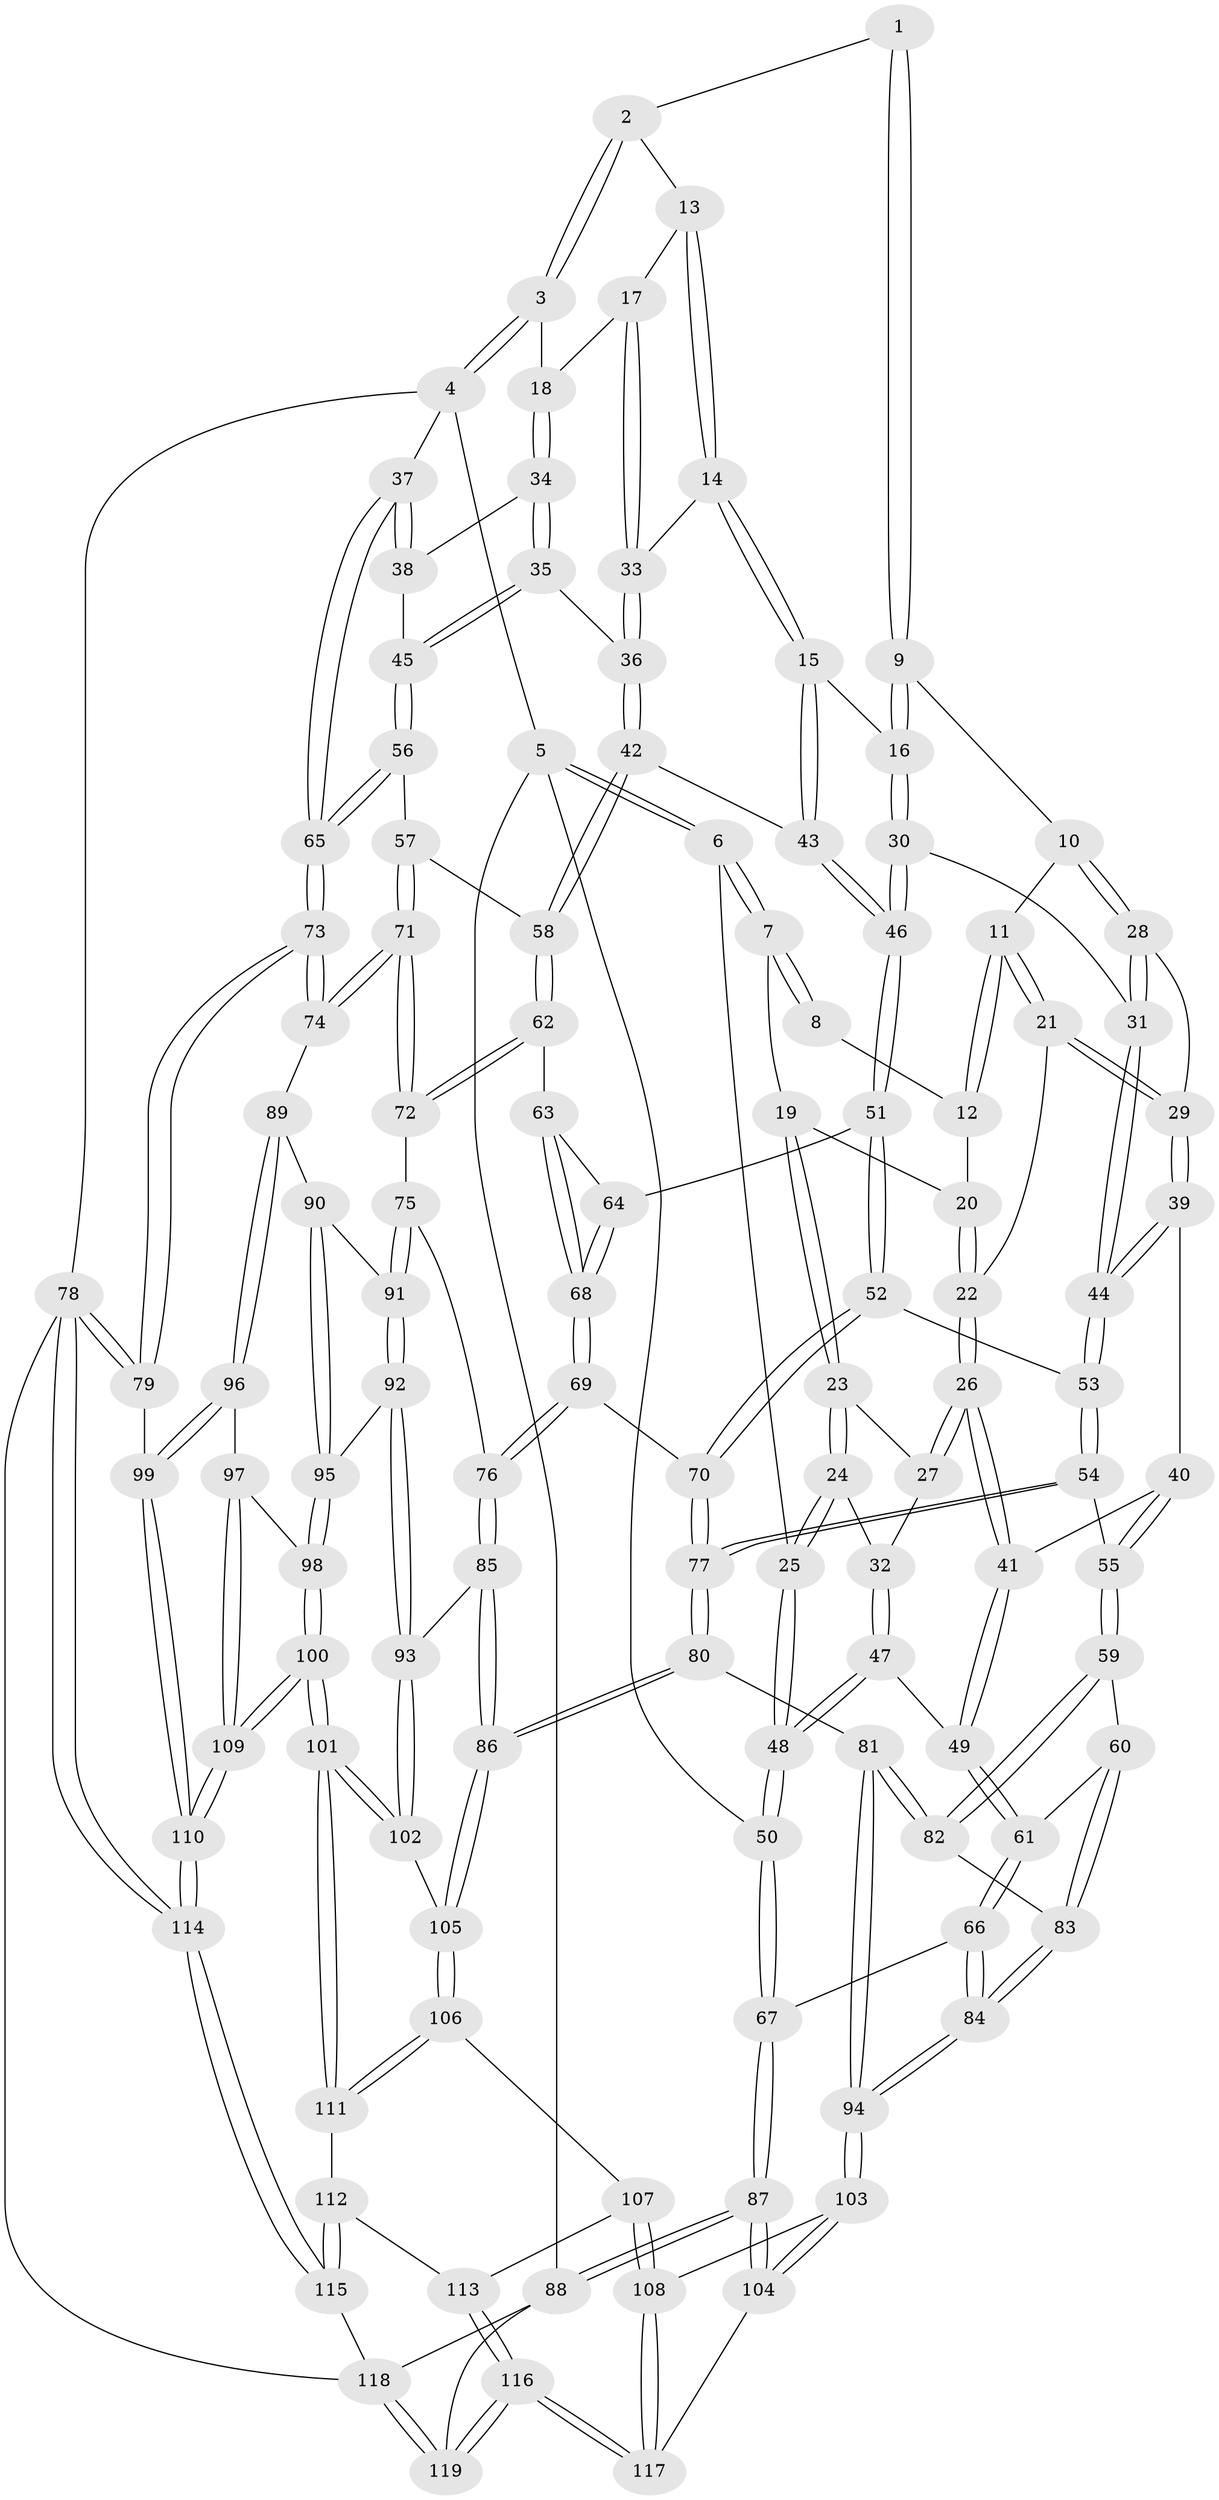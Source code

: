 // coarse degree distribution, {3: 0.12857142857142856, 4: 0.5571428571428572, 6: 0.07142857142857142, 5: 0.21428571428571427, 2: 0.02857142857142857}
// Generated by graph-tools (version 1.1) at 2025/42/03/06/25 10:42:26]
// undirected, 119 vertices, 294 edges
graph export_dot {
graph [start="1"]
  node [color=gray90,style=filled];
  1 [pos="+0.4515104446901412+0"];
  2 [pos="+0.6573351389217734+0"];
  3 [pos="+1+0"];
  4 [pos="+1+0"];
  5 [pos="+0+0"];
  6 [pos="+0+0"];
  7 [pos="+0+0"];
  8 [pos="+0.36476368284315375+0"];
  9 [pos="+0.42724270480128557+0"];
  10 [pos="+0.41643404358014025+0.018436627629864318"];
  11 [pos="+0.3107829611138849+0.04625133316169851"];
  12 [pos="+0.28971358548181697+0.03182904904293485"];
  13 [pos="+0.6574949829840915+0"];
  14 [pos="+0.6063181344963523+0.08784686159034101"];
  15 [pos="+0.5990473225745065+0.09587905663680249"];
  16 [pos="+0.5844998841517905+0.10373497051289358"];
  17 [pos="+0.7492155722630638+0.07710551628732486"];
  18 [pos="+0.7860252563061108+0.08462818163718429"];
  19 [pos="+0.1502541672408429+0"];
  20 [pos="+0.2573756022609627+0.036880997635447006"];
  21 [pos="+0.29997667486114243+0.10134999508061564"];
  22 [pos="+0.25917724697077754+0.10796728396400963"];
  23 [pos="+0.15671868041082085+0.025930882019044164"];
  24 [pos="+0.08284689736359156+0.1406381913799009"];
  25 [pos="+0.06424419761839419+0.13962501743248448"];
  26 [pos="+0.21925874124208442+0.13894247128949666"];
  27 [pos="+0.18311469341363773+0.08222634210871826"];
  28 [pos="+0.416736057652192+0.041860479556864845"];
  29 [pos="+0.3532464882789138+0.12733174782332735"];
  30 [pos="+0.5324740926175137+0.1528298387085538"];
  31 [pos="+0.5051741415246175+0.16875079207636778"];
  32 [pos="+0.09645860690705231+0.14847437344562175"];
  33 [pos="+0.7098113207089045+0.11490457665889081"];
  34 [pos="+0.829890235519661+0.12334313040010597"];
  35 [pos="+0.8304200152663319+0.18834374119839573"];
  36 [pos="+0.7298544644978787+0.1981114423008568"];
  37 [pos="+1+0"];
  38 [pos="+1+0"];
  39 [pos="+0.35623540197809517+0.15901950890116984"];
  40 [pos="+0.321771370430414+0.20369237260406314"];
  41 [pos="+0.20951828034654582+0.20082331326563846"];
  42 [pos="+0.703204756363795+0.2284199675610119"];
  43 [pos="+0.673301867617322+0.23136543581964092"];
  44 [pos="+0.48879203876449023+0.20247428977401477"];
  45 [pos="+0.8667117984547164+0.22246008785561328"];
  46 [pos="+0.6558485440622579+0.24143590085576494"];
  47 [pos="+0.19001584079755346+0.21894656056702066"];
  48 [pos="+0+0.29601133451433315"];
  49 [pos="+0.19164698504569372+0.2194068299765123"];
  50 [pos="+0+0.3094558922264115"];
  51 [pos="+0.6212710394686416+0.27824950702917167"];
  52 [pos="+0.5651424614070676+0.30712937675862984"];
  53 [pos="+0.4874136658831125+0.254244747230901"];
  54 [pos="+0.3909348662345521+0.32288865835272174"];
  55 [pos="+0.3841953752297139+0.3241498952779193"];
  56 [pos="+0.8742281394893511+0.2355435413352317"];
  57 [pos="+0.843100509128574+0.3004982729125675"];
  58 [pos="+0.7479144238721913+0.3133459873442793"];
  59 [pos="+0.357580593630704+0.34576596950062494"];
  60 [pos="+0.33758086802298565+0.348406903270231"];
  61 [pos="+0.19747830201591815+0.2835672607285829"];
  62 [pos="+0.7408131972727495+0.32720128378892993"];
  63 [pos="+0.7097662194813547+0.3376730519758336"];
  64 [pos="+0.656415660929272+0.3115193586321935"];
  65 [pos="+1+0.275781014284071"];
  66 [pos="+0.07734255819933472+0.4735501598246732"];
  67 [pos="+0+0.41723274122137877"];
  68 [pos="+0.6643466306675765+0.37886398449554226"];
  69 [pos="+0.6290854042609392+0.4252420773665854"];
  70 [pos="+0.58265087513024+0.41647880692512873"];
  71 [pos="+0.8941426126867472+0.462962176936605"];
  72 [pos="+0.7716170814981878+0.4712214704965961"];
  73 [pos="+1+0.4322628131030541"];
  74 [pos="+0.9191376016169446+0.4739690878191994"];
  75 [pos="+0.7476226349360421+0.4834148472494599"];
  76 [pos="+0.7217407570372801+0.4867184086039154"];
  77 [pos="+0.5252170331859454+0.46390466078326403"];
  78 [pos="+1+1"];
  79 [pos="+1+0.7317180139851955"];
  80 [pos="+0.47932982142087155+0.5633003009590148"];
  81 [pos="+0.3913893374115063+0.5518814778115659"];
  82 [pos="+0.3839209367685329+0.5159138117772435"];
  83 [pos="+0.27580288980681306+0.4106296652290823"];
  84 [pos="+0.13906112382868047+0.5239823174810201"];
  85 [pos="+0.6527510670832719+0.5893844845765484"];
  86 [pos="+0.5235652539683352+0.6229153618056535"];
  87 [pos="+0+0.8715426479746595"];
  88 [pos="+0+0.8848097772035081"];
  89 [pos="+0.89105388591388+0.5805562750764905"];
  90 [pos="+0.8482759604218065+0.6085006939625575"];
  91 [pos="+0.7631044478831395+0.5506045625399123"];
  92 [pos="+0.7771159481101518+0.6364396091363248"];
  93 [pos="+0.7183266595359769+0.6535101611336125"];
  94 [pos="+0.20423287814110122+0.6192455379011977"];
  95 [pos="+0.8002552558449396+0.6444565430099669"];
  96 [pos="+0.9304363534140032+0.6828821921419014"];
  97 [pos="+0.8805621082071833+0.6989590505628556"];
  98 [pos="+0.8096264249542997+0.6691123052389365"];
  99 [pos="+0.9562301016204233+0.6989574062519193"];
  100 [pos="+0.7632527922886696+0.8637022073252818"];
  101 [pos="+0.7010424894218695+0.8022018682292192"];
  102 [pos="+0.707083966011033+0.702564100846866"];
  103 [pos="+0.2007823836823932+0.6706979244593552"];
  104 [pos="+0+0.829117834481339"];
  105 [pos="+0.5235709538118716+0.6230552201697567"];
  106 [pos="+0.5222364434573317+0.675728967129618"];
  107 [pos="+0.3645992697004478+0.745184963744765"];
  108 [pos="+0.24510621681428013+0.7619120461477724"];
  109 [pos="+0.7728091135680796+0.8788174770571534"];
  110 [pos="+0.8057829368822178+0.9569321625288155"];
  111 [pos="+0.5502583197183094+0.7547789703375865"];
  112 [pos="+0.5071956378993179+0.8258425537782393"];
  113 [pos="+0.49350242378816356+0.8324463634952234"];
  114 [pos="+0.8580585125712866+1"];
  115 [pos="+0.7081424086795142+1"];
  116 [pos="+0.282682816165902+0.9953109814193519"];
  117 [pos="+0.263383088470013+0.9514386429734629"];
  118 [pos="+0.30614778548626365+1"];
  119 [pos="+0.2845067128809268+1"];
  1 -- 2;
  1 -- 9;
  1 -- 9;
  2 -- 3;
  2 -- 3;
  2 -- 13;
  3 -- 4;
  3 -- 4;
  3 -- 18;
  4 -- 5;
  4 -- 37;
  4 -- 78;
  5 -- 6;
  5 -- 6;
  5 -- 50;
  5 -- 88;
  6 -- 7;
  6 -- 7;
  6 -- 25;
  7 -- 8;
  7 -- 8;
  7 -- 19;
  8 -- 12;
  9 -- 10;
  9 -- 16;
  9 -- 16;
  10 -- 11;
  10 -- 28;
  10 -- 28;
  11 -- 12;
  11 -- 12;
  11 -- 21;
  11 -- 21;
  12 -- 20;
  13 -- 14;
  13 -- 14;
  13 -- 17;
  14 -- 15;
  14 -- 15;
  14 -- 33;
  15 -- 16;
  15 -- 43;
  15 -- 43;
  16 -- 30;
  16 -- 30;
  17 -- 18;
  17 -- 33;
  17 -- 33;
  18 -- 34;
  18 -- 34;
  19 -- 20;
  19 -- 23;
  19 -- 23;
  20 -- 22;
  20 -- 22;
  21 -- 22;
  21 -- 29;
  21 -- 29;
  22 -- 26;
  22 -- 26;
  23 -- 24;
  23 -- 24;
  23 -- 27;
  24 -- 25;
  24 -- 25;
  24 -- 32;
  25 -- 48;
  25 -- 48;
  26 -- 27;
  26 -- 27;
  26 -- 41;
  26 -- 41;
  27 -- 32;
  28 -- 29;
  28 -- 31;
  28 -- 31;
  29 -- 39;
  29 -- 39;
  30 -- 31;
  30 -- 46;
  30 -- 46;
  31 -- 44;
  31 -- 44;
  32 -- 47;
  32 -- 47;
  33 -- 36;
  33 -- 36;
  34 -- 35;
  34 -- 35;
  34 -- 38;
  35 -- 36;
  35 -- 45;
  35 -- 45;
  36 -- 42;
  36 -- 42;
  37 -- 38;
  37 -- 38;
  37 -- 65;
  37 -- 65;
  38 -- 45;
  39 -- 40;
  39 -- 44;
  39 -- 44;
  40 -- 41;
  40 -- 55;
  40 -- 55;
  41 -- 49;
  41 -- 49;
  42 -- 43;
  42 -- 58;
  42 -- 58;
  43 -- 46;
  43 -- 46;
  44 -- 53;
  44 -- 53;
  45 -- 56;
  45 -- 56;
  46 -- 51;
  46 -- 51;
  47 -- 48;
  47 -- 48;
  47 -- 49;
  48 -- 50;
  48 -- 50;
  49 -- 61;
  49 -- 61;
  50 -- 67;
  50 -- 67;
  51 -- 52;
  51 -- 52;
  51 -- 64;
  52 -- 53;
  52 -- 70;
  52 -- 70;
  53 -- 54;
  53 -- 54;
  54 -- 55;
  54 -- 77;
  54 -- 77;
  55 -- 59;
  55 -- 59;
  56 -- 57;
  56 -- 65;
  56 -- 65;
  57 -- 58;
  57 -- 71;
  57 -- 71;
  58 -- 62;
  58 -- 62;
  59 -- 60;
  59 -- 82;
  59 -- 82;
  60 -- 61;
  60 -- 83;
  60 -- 83;
  61 -- 66;
  61 -- 66;
  62 -- 63;
  62 -- 72;
  62 -- 72;
  63 -- 64;
  63 -- 68;
  63 -- 68;
  64 -- 68;
  64 -- 68;
  65 -- 73;
  65 -- 73;
  66 -- 67;
  66 -- 84;
  66 -- 84;
  67 -- 87;
  67 -- 87;
  68 -- 69;
  68 -- 69;
  69 -- 70;
  69 -- 76;
  69 -- 76;
  70 -- 77;
  70 -- 77;
  71 -- 72;
  71 -- 72;
  71 -- 74;
  71 -- 74;
  72 -- 75;
  73 -- 74;
  73 -- 74;
  73 -- 79;
  73 -- 79;
  74 -- 89;
  75 -- 76;
  75 -- 91;
  75 -- 91;
  76 -- 85;
  76 -- 85;
  77 -- 80;
  77 -- 80;
  78 -- 79;
  78 -- 79;
  78 -- 114;
  78 -- 114;
  78 -- 118;
  79 -- 99;
  80 -- 81;
  80 -- 86;
  80 -- 86;
  81 -- 82;
  81 -- 82;
  81 -- 94;
  81 -- 94;
  82 -- 83;
  83 -- 84;
  83 -- 84;
  84 -- 94;
  84 -- 94;
  85 -- 86;
  85 -- 86;
  85 -- 93;
  86 -- 105;
  86 -- 105;
  87 -- 88;
  87 -- 88;
  87 -- 104;
  87 -- 104;
  88 -- 119;
  88 -- 118;
  89 -- 90;
  89 -- 96;
  89 -- 96;
  90 -- 91;
  90 -- 95;
  90 -- 95;
  91 -- 92;
  91 -- 92;
  92 -- 93;
  92 -- 93;
  92 -- 95;
  93 -- 102;
  93 -- 102;
  94 -- 103;
  94 -- 103;
  95 -- 98;
  95 -- 98;
  96 -- 97;
  96 -- 99;
  96 -- 99;
  97 -- 98;
  97 -- 109;
  97 -- 109;
  98 -- 100;
  98 -- 100;
  99 -- 110;
  99 -- 110;
  100 -- 101;
  100 -- 101;
  100 -- 109;
  100 -- 109;
  101 -- 102;
  101 -- 102;
  101 -- 111;
  101 -- 111;
  102 -- 105;
  103 -- 104;
  103 -- 104;
  103 -- 108;
  104 -- 117;
  105 -- 106;
  105 -- 106;
  106 -- 107;
  106 -- 111;
  106 -- 111;
  107 -- 108;
  107 -- 108;
  107 -- 113;
  108 -- 117;
  108 -- 117;
  109 -- 110;
  109 -- 110;
  110 -- 114;
  110 -- 114;
  111 -- 112;
  112 -- 113;
  112 -- 115;
  112 -- 115;
  113 -- 116;
  113 -- 116;
  114 -- 115;
  114 -- 115;
  115 -- 118;
  116 -- 117;
  116 -- 117;
  116 -- 119;
  116 -- 119;
  118 -- 119;
  118 -- 119;
}

